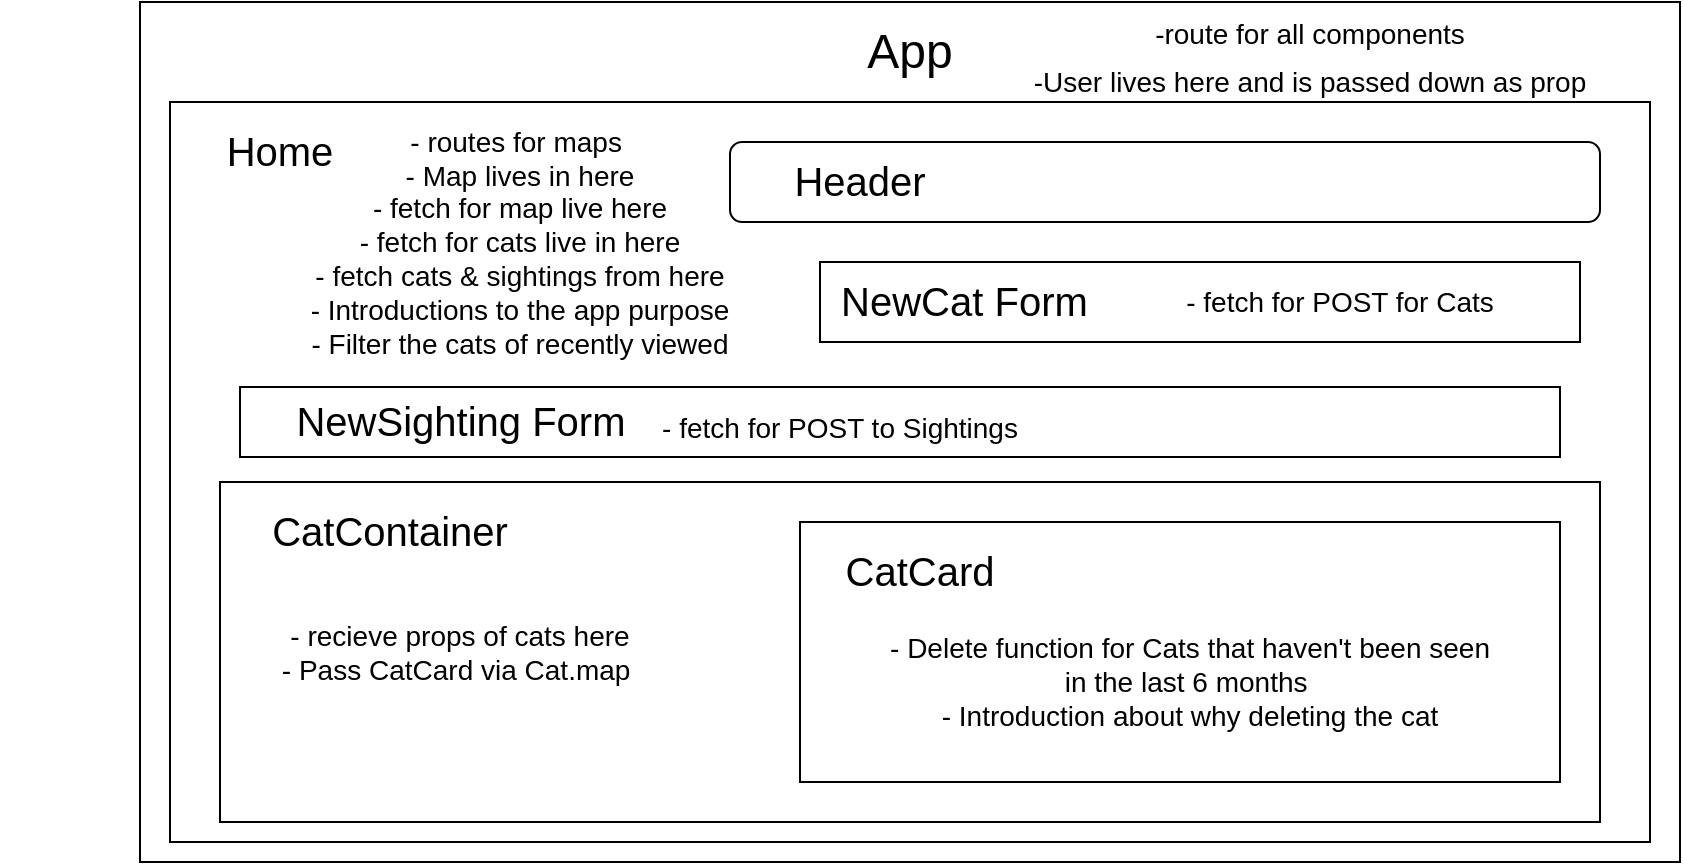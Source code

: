 <mxfile>
    <diagram id="8eSdPigOXBI2o-L9TkuY" name="Page-1">
        <mxGraphModel dx="1525" dy="431" grid="1" gridSize="10" guides="1" tooltips="1" connect="1" arrows="1" fold="1" page="1" pageScale="1" pageWidth="850" pageHeight="1100" math="0" shadow="0">
            <root>
                <mxCell id="0"/>
                <mxCell id="1" parent="0"/>
                <mxCell id="8" value="" style="rounded=0;whiteSpace=wrap;html=1;" parent="1" vertex="1">
                    <mxGeometry x="40" y="40" width="770" height="430" as="geometry"/>
                </mxCell>
                <mxCell id="9" value="" style="rounded=0;whiteSpace=wrap;html=1;" parent="1" vertex="1">
                    <mxGeometry x="55" y="90" width="740" height="370" as="geometry"/>
                </mxCell>
                <mxCell id="10" value="&lt;font style=&quot;font-size: 24px&quot;&gt;App&lt;/font&gt;" style="text;html=1;strokeColor=none;fillColor=none;align=center;verticalAlign=middle;whiteSpace=wrap;rounded=0;" parent="1" vertex="1">
                    <mxGeometry x="395" y="50" width="60" height="30" as="geometry"/>
                </mxCell>
                <mxCell id="13" value="" style="rounded=1;whiteSpace=wrap;html=1;fontSize=18;" parent="1" vertex="1">
                    <mxGeometry x="335" y="110" width="435" height="40" as="geometry"/>
                </mxCell>
                <mxCell id="11" value="&lt;font style=&quot;font-size: 20px&quot;&gt;Header&lt;/font&gt;" style="text;html=1;strokeColor=none;fillColor=none;align=center;verticalAlign=middle;whiteSpace=wrap;rounded=0;fontSize=18;" parent="1" vertex="1">
                    <mxGeometry x="335" y="112.5" width="130" height="35" as="geometry"/>
                </mxCell>
                <mxCell id="16" value="&lt;font style=&quot;font-size: 20px&quot;&gt;Home&lt;/font&gt;" style="text;html=1;strokeColor=none;fillColor=none;align=center;verticalAlign=middle;whiteSpace=wrap;rounded=0;fontSize=18;" parent="1" vertex="1">
                    <mxGeometry x="80" y="100" width="60" height="30" as="geometry"/>
                </mxCell>
                <mxCell id="17" value="" style="rounded=0;whiteSpace=wrap;html=1;fontSize=18;" parent="1" vertex="1">
                    <mxGeometry x="80" y="280" width="690" height="170" as="geometry"/>
                </mxCell>
                <mxCell id="18" value="&lt;font style=&quot;font-size: 20px&quot;&gt;CatContainer&lt;/font&gt;" style="text;html=1;strokeColor=none;fillColor=none;align=center;verticalAlign=middle;whiteSpace=wrap;rounded=0;fontSize=18;" parent="1" vertex="1">
                    <mxGeometry x="95" y="290" width="140" height="30" as="geometry"/>
                </mxCell>
                <mxCell id="19" value="" style="rounded=0;whiteSpace=wrap;html=1;fontSize=20;" parent="1" vertex="1">
                    <mxGeometry x="370" y="300" width="380" height="130" as="geometry"/>
                </mxCell>
                <mxCell id="20" value="&lt;font style=&quot;font-size: 20px&quot;&gt;CatCard&lt;/font&gt;" style="text;html=1;strokeColor=none;fillColor=none;align=center;verticalAlign=middle;whiteSpace=wrap;rounded=0;fontSize=18;" parent="1" vertex="1">
                    <mxGeometry x="360" y="310" width="140" height="30" as="geometry"/>
                </mxCell>
                <mxCell id="21" value="" style="rounded=0;whiteSpace=wrap;html=1;fontSize=20;" parent="1" vertex="1">
                    <mxGeometry x="90" y="232.5" width="660" height="35" as="geometry"/>
                </mxCell>
                <mxCell id="22" value="&lt;font style=&quot;font-size: 20px&quot;&gt;NewSighting Form&lt;/font&gt;" style="text;html=1;strokeColor=none;fillColor=none;align=center;verticalAlign=middle;whiteSpace=wrap;rounded=0;fontSize=18;" parent="1" vertex="1">
                    <mxGeometry x="82.5" y="235" width="235" height="30" as="geometry"/>
                </mxCell>
                <mxCell id="24" value="&lt;font style=&quot;font-size: 14px&quot;&gt;-route for all components&lt;br&gt;-User lives here and is passed down as prop&lt;br&gt;&lt;/font&gt;" style="text;html=1;strokeColor=none;fillColor=none;align=center;verticalAlign=middle;whiteSpace=wrap;rounded=0;fontSize=20;" parent="1" vertex="1">
                    <mxGeometry x="480" y="49" width="290" height="31" as="geometry"/>
                </mxCell>
                <mxCell id="25" value="- routes for maps&amp;nbsp;&lt;br&gt;- Map lives in here&lt;br&gt;- fetch for map live here&lt;br&gt;- fetch for cats live in here&lt;br&gt;- fetch cats &amp;amp; sightings from here&lt;br&gt;- Introductions to the app purpose&lt;br&gt;- Filter the cats of recently viewed" style="text;html=1;strokeColor=none;fillColor=none;align=center;verticalAlign=middle;whiteSpace=wrap;rounded=0;fontSize=14;" parent="1" vertex="1">
                    <mxGeometry x="-30" y="90" width="520" height="139" as="geometry"/>
                </mxCell>
                <mxCell id="26" value="- fetch for POST to Sightings" style="text;html=1;strokeColor=none;fillColor=none;align=center;verticalAlign=middle;whiteSpace=wrap;rounded=0;fontSize=14;" parent="1" vertex="1">
                    <mxGeometry x="270" y="237.5" width="240" height="30" as="geometry"/>
                </mxCell>
                <mxCell id="28" value="- recieve props of cats here&lt;br&gt;- Pass CatCard via Cat.map&amp;nbsp;" style="text;html=1;strokeColor=none;fillColor=none;align=center;verticalAlign=middle;whiteSpace=wrap;rounded=0;fontSize=14;" parent="1" vertex="1">
                    <mxGeometry x="90" y="310" width="220" height="110" as="geometry"/>
                </mxCell>
                <mxCell id="30" value="- Delete function for Cats that haven't been seen in the last 6 months&amp;nbsp;&lt;br&gt;- Introduction about why deleting the cat&lt;br&gt;" style="text;html=1;strokeColor=none;fillColor=none;align=center;verticalAlign=middle;whiteSpace=wrap;rounded=0;fontSize=14;" parent="1" vertex="1">
                    <mxGeometry x="410" y="340" width="310" height="80" as="geometry"/>
                </mxCell>
                <mxCell id="31" value="" style="rounded=0;whiteSpace=wrap;html=1;fontSize=14;" parent="1" vertex="1">
                    <mxGeometry x="380" y="170" width="380" height="40" as="geometry"/>
                </mxCell>
                <mxCell id="32" value="&lt;span style=&quot;font-size: 20px&quot;&gt;NewCat Form&amp;nbsp;&lt;/span&gt;" style="text;html=1;strokeColor=none;fillColor=none;align=center;verticalAlign=middle;whiteSpace=wrap;rounded=0;fontSize=18;" parent="1" vertex="1">
                    <mxGeometry x="360" y="175" width="190" height="30" as="geometry"/>
                </mxCell>
                <mxCell id="33" value="- fetch for POST for Cats" style="text;html=1;strokeColor=none;fillColor=none;align=center;verticalAlign=middle;whiteSpace=wrap;rounded=0;fontSize=14;" parent="1" vertex="1">
                    <mxGeometry x="560" y="175" width="160" height="30" as="geometry"/>
                </mxCell>
            </root>
        </mxGraphModel>
    </diagram>
</mxfile>